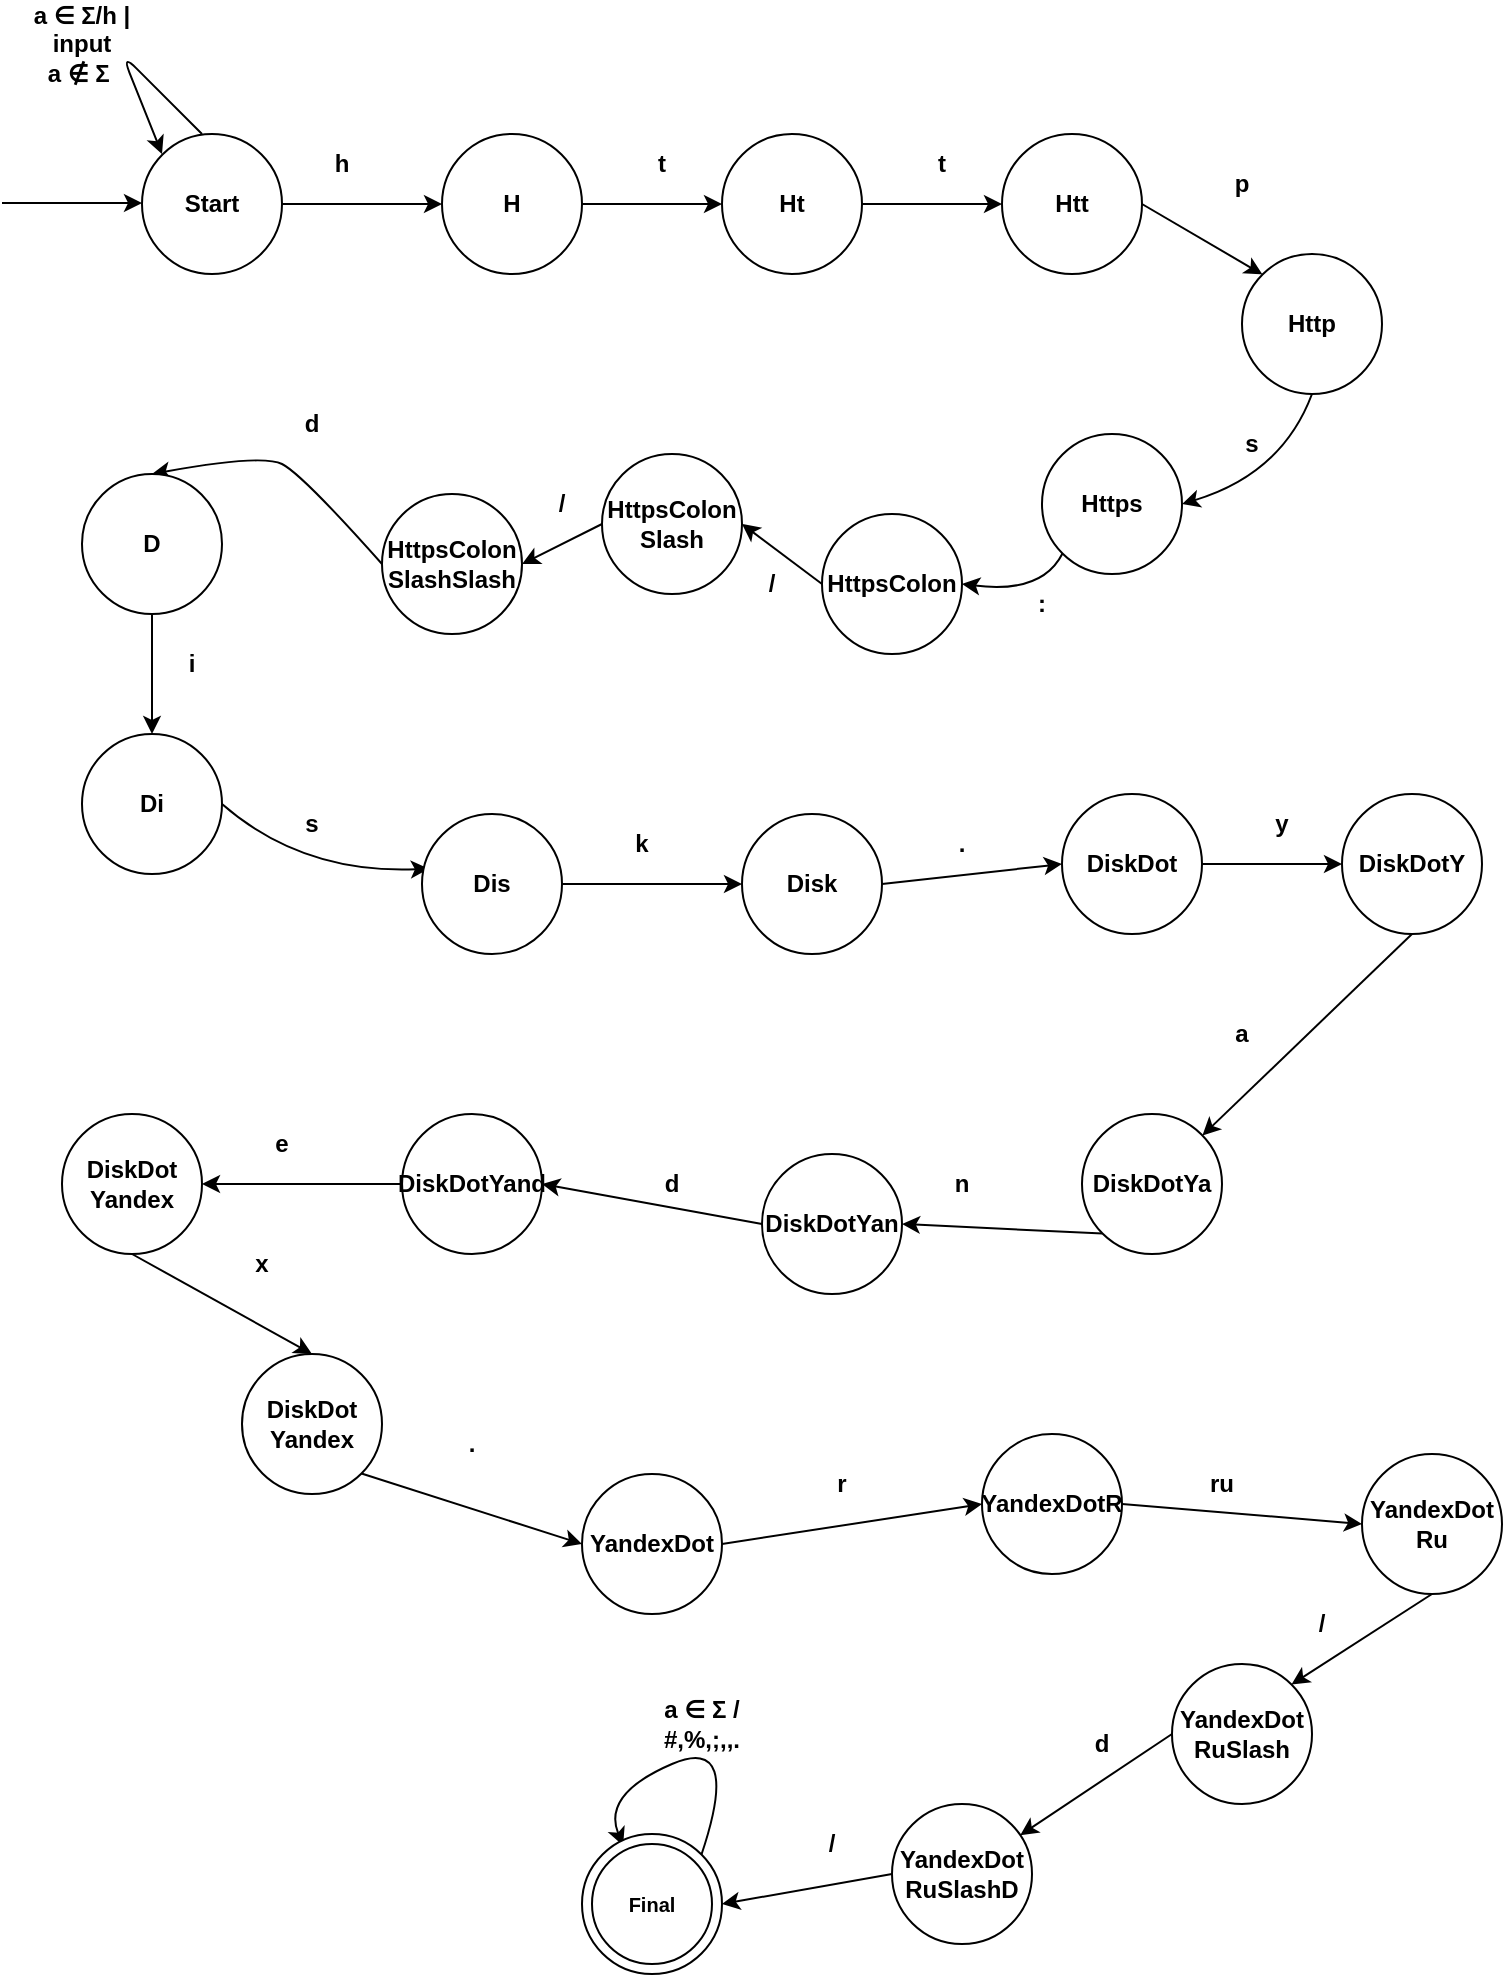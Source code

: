 <mxfile>
    <diagram id="eH6yC-BO96H5wbYRfA5x" name="Page-1">
        <mxGraphModel dx="1094" dy="820" grid="1" gridSize="10" guides="1" tooltips="1" connect="1" arrows="1" fold="1" page="1" pageScale="1" pageWidth="827" pageHeight="1169" math="0" shadow="0">
            <root>
                <mxCell id="0"/>
                <mxCell id="1" parent="0"/>
                <mxCell id="2" style="edgeStyle=none;html=1;exitX=1;exitY=0.5;exitDx=0;exitDy=0;entryX=0;entryY=0.5;entryDx=0;entryDy=0;shadow=0;rounded=0;curved=1;fontStyle=1" edge="1" parent="1" source="3" target="6">
                    <mxGeometry relative="1" as="geometry"/>
                </mxCell>
                <mxCell id="3" value="Start" style="ellipse;whiteSpace=wrap;html=1;aspect=fixed;shadow=0;fontStyle=1" vertex="1" parent="1">
                    <mxGeometry x="110" y="120" width="70" height="70" as="geometry"/>
                </mxCell>
                <mxCell id="4" style="edgeStyle=none;html=1;exitX=1;exitY=0.5;exitDx=0;exitDy=0;entryX=0;entryY=0.5;entryDx=0;entryDy=0;rounded=0;curved=1;shadow=0;fontStyle=1" edge="1" parent="1" source="6" target="9">
                    <mxGeometry relative="1" as="geometry"/>
                </mxCell>
                <mxCell id="6" value="H" style="ellipse;whiteSpace=wrap;html=1;aspect=fixed;shadow=0;fontStyle=1" vertex="1" parent="1">
                    <mxGeometry x="260" y="120" width="70" height="70" as="geometry"/>
                </mxCell>
                <mxCell id="7" style="edgeStyle=none;html=1;exitX=1;exitY=0.5;exitDx=0;exitDy=0;entryX=0;entryY=0.5;entryDx=0;entryDy=0;rounded=0;curved=1;shadow=0;fontStyle=1" edge="1" parent="1" source="9" target="12">
                    <mxGeometry relative="1" as="geometry"/>
                </mxCell>
                <mxCell id="9" value="Ht" style="ellipse;whiteSpace=wrap;html=1;aspect=fixed;shadow=0;fontStyle=1" vertex="1" parent="1">
                    <mxGeometry x="400" y="120" width="70" height="70" as="geometry"/>
                </mxCell>
                <mxCell id="10" style="edgeStyle=none;html=1;exitX=1;exitY=0.5;exitDx=0;exitDy=0;entryX=0;entryY=0;entryDx=0;entryDy=0;rounded=0;curved=1;shadow=0;fontStyle=1" edge="1" parent="1" source="12" target="15">
                    <mxGeometry relative="1" as="geometry"/>
                </mxCell>
                <mxCell id="12" value="Htt" style="ellipse;whiteSpace=wrap;html=1;aspect=fixed;shadow=0;fontStyle=1" vertex="1" parent="1">
                    <mxGeometry x="540" y="120" width="70" height="70" as="geometry"/>
                </mxCell>
                <mxCell id="13" style="edgeStyle=none;html=1;exitX=0.5;exitY=1;exitDx=0;exitDy=0;entryX=1;entryY=0.5;entryDx=0;entryDy=0;shadow=0;rounded=0;curved=1;fontStyle=1" edge="1" parent="1" source="15" target="18">
                    <mxGeometry relative="1" as="geometry">
                        <Array as="points">
                            <mxPoint x="680" y="290"/>
                        </Array>
                    </mxGeometry>
                </mxCell>
                <mxCell id="15" value="Http" style="ellipse;whiteSpace=wrap;html=1;aspect=fixed;shadow=0;fontStyle=1" vertex="1" parent="1">
                    <mxGeometry x="660" y="180" width="70" height="70" as="geometry"/>
                </mxCell>
                <mxCell id="16" style="edgeStyle=none;html=1;exitX=0;exitY=1;exitDx=0;exitDy=0;entryX=1;entryY=0.5;entryDx=0;entryDy=0;rounded=0;curved=1;shadow=0;fontStyle=1" edge="1" parent="1" source="18" target="21">
                    <mxGeometry relative="1" as="geometry">
                        <Array as="points">
                            <mxPoint x="560" y="350"/>
                        </Array>
                    </mxGeometry>
                </mxCell>
                <mxCell id="18" value="Https" style="ellipse;whiteSpace=wrap;html=1;aspect=fixed;shadow=0;fontStyle=1" vertex="1" parent="1">
                    <mxGeometry x="560" y="270" width="70" height="70" as="geometry"/>
                </mxCell>
                <mxCell id="19" style="edgeStyle=none;html=1;exitX=0;exitY=0.5;exitDx=0;exitDy=0;entryX=1;entryY=0.5;entryDx=0;entryDy=0;rounded=0;curved=1;shadow=0;fontStyle=1" edge="1" parent="1" source="21" target="23">
                    <mxGeometry relative="1" as="geometry"/>
                </mxCell>
                <mxCell id="21" value="HttpsColon" style="ellipse;whiteSpace=wrap;html=1;aspect=fixed;shadow=0;fontStyle=1" vertex="1" parent="1">
                    <mxGeometry x="450" y="310" width="70" height="70" as="geometry"/>
                </mxCell>
                <mxCell id="22" style="edgeStyle=none;html=1;exitX=0;exitY=0.5;exitDx=0;exitDy=0;entryX=1;entryY=0.5;entryDx=0;entryDy=0;rounded=0;curved=1;shadow=0;fontStyle=1" edge="1" parent="1" source="23" target="26">
                    <mxGeometry relative="1" as="geometry"/>
                </mxCell>
                <mxCell id="23" value="HttpsColon&lt;div&gt;Slash&lt;/div&gt;" style="ellipse;whiteSpace=wrap;html=1;aspect=fixed;shadow=0;fontStyle=1" vertex="1" parent="1">
                    <mxGeometry x="340" y="280" width="70" height="70" as="geometry"/>
                </mxCell>
                <mxCell id="24" style="edgeStyle=none;html=1;exitX=0;exitY=0.5;exitDx=0;exitDy=0;entryX=0.5;entryY=0;entryDx=0;entryDy=0;shadow=0;rounded=0;curved=1;fontStyle=1" edge="1" parent="1" source="26" target="29">
                    <mxGeometry relative="1" as="geometry">
                        <Array as="points">
                            <mxPoint x="190" y="290"/>
                            <mxPoint x="170" y="280"/>
                        </Array>
                    </mxGeometry>
                </mxCell>
                <mxCell id="26" value="HttpsColon&lt;div&gt;SlashSlash&lt;/div&gt;" style="ellipse;whiteSpace=wrap;html=1;aspect=fixed;shadow=0;fontStyle=1" vertex="1" parent="1">
                    <mxGeometry x="230" y="300" width="70" height="70" as="geometry"/>
                </mxCell>
                <mxCell id="27" style="edgeStyle=none;html=1;exitX=0.5;exitY=1;exitDx=0;exitDy=0;entryX=0.5;entryY=0;entryDx=0;entryDy=0;shadow=0;rounded=0;curved=1;fontStyle=1" edge="1" parent="1" source="29" target="32">
                    <mxGeometry relative="1" as="geometry"/>
                </mxCell>
                <mxCell id="29" value="D" style="ellipse;whiteSpace=wrap;html=1;aspect=fixed;shadow=0;fontStyle=1" vertex="1" parent="1">
                    <mxGeometry x="80" y="290" width="70" height="70" as="geometry"/>
                </mxCell>
                <mxCell id="30" style="edgeStyle=none;html=1;exitX=1;exitY=0.5;exitDx=0;exitDy=0;entryX=0.049;entryY=0.391;entryDx=0;entryDy=0;entryPerimeter=0;shadow=0;rounded=0;curved=1;fontStyle=1" edge="1" parent="1" source="32" target="35">
                    <mxGeometry relative="1" as="geometry">
                        <Array as="points">
                            <mxPoint x="190" y="490"/>
                        </Array>
                    </mxGeometry>
                </mxCell>
                <mxCell id="32" value="Di" style="ellipse;whiteSpace=wrap;html=1;aspect=fixed;shadow=0;fontStyle=1" vertex="1" parent="1">
                    <mxGeometry x="80" y="420" width="70" height="70" as="geometry"/>
                </mxCell>
                <mxCell id="33" style="edgeStyle=none;html=1;exitX=1;exitY=0.5;exitDx=0;exitDy=0;entryX=0;entryY=0.5;entryDx=0;entryDy=0;shadow=0;rounded=0;curved=1;fontStyle=1" edge="1" parent="1" source="35" target="38">
                    <mxGeometry relative="1" as="geometry"/>
                </mxCell>
                <mxCell id="35" value="Dis" style="ellipse;whiteSpace=wrap;html=1;aspect=fixed;shadow=0;fontStyle=1" vertex="1" parent="1">
                    <mxGeometry x="250" y="460" width="70" height="70" as="geometry"/>
                </mxCell>
                <mxCell id="36" style="edgeStyle=none;html=1;exitX=1;exitY=0.5;exitDx=0;exitDy=0;entryX=0;entryY=0.5;entryDx=0;entryDy=0;shadow=0;rounded=0;curved=1;fontStyle=1" edge="1" parent="1" source="38" target="41">
                    <mxGeometry relative="1" as="geometry"/>
                </mxCell>
                <mxCell id="38" value="Disk" style="ellipse;whiteSpace=wrap;html=1;aspect=fixed;shadow=0;fontStyle=1" vertex="1" parent="1">
                    <mxGeometry x="410" y="460" width="70" height="70" as="geometry"/>
                </mxCell>
                <mxCell id="39" style="edgeStyle=none;html=1;exitX=1;exitY=0.5;exitDx=0;exitDy=0;shadow=0;rounded=0;curved=1;fontStyle=1" edge="1" parent="1" source="41" target="44">
                    <mxGeometry relative="1" as="geometry"/>
                </mxCell>
                <mxCell id="41" value="DiskDot" style="ellipse;whiteSpace=wrap;html=1;aspect=fixed;shadow=0;fontStyle=1" vertex="1" parent="1">
                    <mxGeometry x="570" y="450" width="70" height="70" as="geometry"/>
                </mxCell>
                <mxCell id="42" style="edgeStyle=none;html=1;exitX=0.5;exitY=1;exitDx=0;exitDy=0;shadow=0;rounded=0;curved=1;fontStyle=1" edge="1" parent="1" source="44" target="47">
                    <mxGeometry relative="1" as="geometry"/>
                </mxCell>
                <mxCell id="44" value="DiskDotY" style="ellipse;whiteSpace=wrap;html=1;aspect=fixed;shadow=0;fontStyle=1" vertex="1" parent="1">
                    <mxGeometry x="710" y="450" width="70" height="70" as="geometry"/>
                </mxCell>
                <mxCell id="45" style="edgeStyle=none;html=1;exitX=0;exitY=1;exitDx=0;exitDy=0;entryX=1;entryY=0.5;entryDx=0;entryDy=0;shadow=0;rounded=0;curved=1;fontStyle=1" edge="1" parent="1" source="47" target="50">
                    <mxGeometry relative="1" as="geometry"/>
                </mxCell>
                <mxCell id="47" value="DiskDotYa" style="ellipse;whiteSpace=wrap;html=1;aspect=fixed;shadow=0;fontStyle=1" vertex="1" parent="1">
                    <mxGeometry x="580" y="610" width="70" height="70" as="geometry"/>
                </mxCell>
                <mxCell id="48" style="edgeStyle=none;html=1;exitX=0;exitY=0.5;exitDx=0;exitDy=0;entryX=1;entryY=0.5;entryDx=0;entryDy=0;shadow=0;rounded=0;curved=1;fontStyle=1" edge="1" parent="1" source="50" target="53">
                    <mxGeometry relative="1" as="geometry"/>
                </mxCell>
                <mxCell id="50" value="DiskDotYan" style="ellipse;whiteSpace=wrap;html=1;aspect=fixed;shadow=0;fontStyle=1" vertex="1" parent="1">
                    <mxGeometry x="420" y="630" width="70" height="70" as="geometry"/>
                </mxCell>
                <mxCell id="51" style="edgeStyle=none;html=1;exitX=0;exitY=0.5;exitDx=0;exitDy=0;entryX=1;entryY=0.5;entryDx=0;entryDy=0;shadow=0;rounded=0;curved=1;fontStyle=1" edge="1" parent="1" source="53" target="56">
                    <mxGeometry relative="1" as="geometry"/>
                </mxCell>
                <mxCell id="53" value="DiskDotYand" style="ellipse;whiteSpace=wrap;html=1;aspect=fixed;shadow=0;fontStyle=1" vertex="1" parent="1">
                    <mxGeometry x="240" y="610" width="70" height="70" as="geometry"/>
                </mxCell>
                <mxCell id="54" style="edgeStyle=none;html=1;exitX=0.5;exitY=1;exitDx=0;exitDy=0;entryX=0.5;entryY=0;entryDx=0;entryDy=0;shadow=0;rounded=0;curved=1;fontStyle=1" edge="1" parent="1" source="56" target="59">
                    <mxGeometry relative="1" as="geometry"/>
                </mxCell>
                <mxCell id="56" value="DiskDot&lt;div&gt;Yandex&lt;/div&gt;" style="ellipse;whiteSpace=wrap;html=1;aspect=fixed;shadow=0;fontStyle=1" vertex="1" parent="1">
                    <mxGeometry x="70" y="610" width="70" height="70" as="geometry"/>
                </mxCell>
                <mxCell id="57" style="edgeStyle=none;html=1;exitX=1;exitY=1;exitDx=0;exitDy=0;entryX=0;entryY=0.5;entryDx=0;entryDy=0;shadow=0;rounded=0;curved=1;fontStyle=1" edge="1" parent="1" source="59" target="62">
                    <mxGeometry relative="1" as="geometry"/>
                </mxCell>
                <mxCell id="59" value="DiskDot&lt;div&gt;Yandex&lt;/div&gt;" style="ellipse;whiteSpace=wrap;html=1;aspect=fixed;shadow=0;fontStyle=1" vertex="1" parent="1">
                    <mxGeometry x="160" y="730" width="70" height="70" as="geometry"/>
                </mxCell>
                <mxCell id="60" style="edgeStyle=none;html=1;exitX=1;exitY=0.5;exitDx=0;exitDy=0;entryX=0;entryY=0.5;entryDx=0;entryDy=0;shadow=0;rounded=0;curved=1;fontStyle=1" edge="1" parent="1" source="62" target="65">
                    <mxGeometry relative="1" as="geometry"/>
                </mxCell>
                <mxCell id="62" value="YandexDot" style="ellipse;whiteSpace=wrap;html=1;aspect=fixed;shadow=0;fontStyle=1" vertex="1" parent="1">
                    <mxGeometry x="330" y="790" width="70" height="70" as="geometry"/>
                </mxCell>
                <mxCell id="63" style="edgeStyle=none;html=1;exitX=1;exitY=0.5;exitDx=0;exitDy=0;entryX=0;entryY=0.5;entryDx=0;entryDy=0;shadow=0;rounded=0;curved=1;fontStyle=1" edge="1" parent="1" source="65" target="68">
                    <mxGeometry relative="1" as="geometry"/>
                </mxCell>
                <mxCell id="65" value="YandexDotR" style="ellipse;whiteSpace=wrap;html=1;aspect=fixed;shadow=0;fontStyle=1" vertex="1" parent="1">
                    <mxGeometry x="530" y="770" width="70" height="70" as="geometry"/>
                </mxCell>
                <mxCell id="66" style="edgeStyle=none;html=1;exitX=0.5;exitY=1;exitDx=0;exitDy=0;entryX=1;entryY=0;entryDx=0;entryDy=0;shadow=0;rounded=0;curved=1;fontStyle=1" edge="1" parent="1" source="68" target="71">
                    <mxGeometry relative="1" as="geometry"/>
                </mxCell>
                <mxCell id="68" value="YandexDot&lt;div&gt;Ru&lt;/div&gt;" style="ellipse;whiteSpace=wrap;html=1;aspect=fixed;shadow=0;fontStyle=1" vertex="1" parent="1">
                    <mxGeometry x="720" y="780" width="70" height="70" as="geometry"/>
                </mxCell>
                <mxCell id="69" style="edgeStyle=none;html=1;exitX=0;exitY=0.5;exitDx=0;exitDy=0;shadow=0;rounded=0;curved=1;fontStyle=1" edge="1" parent="1" source="71" target="74">
                    <mxGeometry relative="1" as="geometry"/>
                </mxCell>
                <mxCell id="71" value="YandexDot&lt;div&gt;RuSlash&lt;/div&gt;" style="ellipse;whiteSpace=wrap;html=1;aspect=fixed;shadow=0;fontStyle=1" vertex="1" parent="1">
                    <mxGeometry x="625" y="885" width="70" height="70" as="geometry"/>
                </mxCell>
                <mxCell id="72" style="edgeStyle=none;html=1;exitX=0;exitY=0.5;exitDx=0;exitDy=0;entryX=1;entryY=0.5;entryDx=0;entryDy=0;fontFamily=Helvetica;fontSize=12;fontColor=default;shadow=0;rounded=0;curved=1;fontStyle=1" edge="1" parent="1" source="74" target="104">
                    <mxGeometry relative="1" as="geometry"/>
                </mxCell>
                <mxCell id="74" value="YandexDot&lt;div&gt;RuSlashD&lt;/div&gt;" style="ellipse;whiteSpace=wrap;html=1;aspect=fixed;shadow=0;fontStyle=1" vertex="1" parent="1">
                    <mxGeometry x="485" y="955" width="70" height="70" as="geometry"/>
                </mxCell>
                <mxCell id="78" value="p" style="text;html=1;align=center;verticalAlign=middle;whiteSpace=wrap;rounded=0;shadow=0;fontStyle=1" vertex="1" parent="1">
                    <mxGeometry x="630" y="130" width="60" height="30" as="geometry"/>
                </mxCell>
                <mxCell id="79" value="s" style="text;html=1;align=center;verticalAlign=middle;whiteSpace=wrap;rounded=0;shadow=0;fontStyle=1" vertex="1" parent="1">
                    <mxGeometry x="635" y="260" width="60" height="30" as="geometry"/>
                </mxCell>
                <mxCell id="80" value=":" style="text;html=1;align=center;verticalAlign=middle;whiteSpace=wrap;rounded=0;shadow=0;fontStyle=1" vertex="1" parent="1">
                    <mxGeometry x="530" y="340" width="60" height="30" as="geometry"/>
                </mxCell>
                <mxCell id="81" value="/" style="text;html=1;align=center;verticalAlign=middle;whiteSpace=wrap;rounded=0;shadow=0;fontStyle=1" vertex="1" parent="1">
                    <mxGeometry x="395" y="330" width="60" height="30" as="geometry"/>
                </mxCell>
                <mxCell id="83" value="/" style="text;html=1;align=center;verticalAlign=middle;whiteSpace=wrap;rounded=0;shadow=0;fontStyle=1" vertex="1" parent="1">
                    <mxGeometry x="290" y="290" width="60" height="30" as="geometry"/>
                </mxCell>
                <mxCell id="84" value="d" style="text;html=1;align=center;verticalAlign=middle;whiteSpace=wrap;rounded=0;shadow=0;fontStyle=1" vertex="1" parent="1">
                    <mxGeometry x="165" y="250" width="60" height="30" as="geometry"/>
                </mxCell>
                <mxCell id="85" value="i" style="text;html=1;align=center;verticalAlign=middle;whiteSpace=wrap;rounded=0;shadow=0;fontStyle=1" vertex="1" parent="1">
                    <mxGeometry x="105" y="370" width="60" height="30" as="geometry"/>
                </mxCell>
                <mxCell id="86" value="s" style="text;html=1;align=center;verticalAlign=middle;whiteSpace=wrap;rounded=0;shadow=0;fontStyle=1" vertex="1" parent="1">
                    <mxGeometry x="165" y="450" width="60" height="30" as="geometry"/>
                </mxCell>
                <mxCell id="87" value="k" style="text;html=1;align=center;verticalAlign=middle;whiteSpace=wrap;rounded=0;shadow=0;fontStyle=1" vertex="1" parent="1">
                    <mxGeometry x="330" y="460" width="60" height="30" as="geometry"/>
                </mxCell>
                <mxCell id="88" value="." style="text;html=1;align=center;verticalAlign=middle;whiteSpace=wrap;rounded=0;shadow=0;fontStyle=1" vertex="1" parent="1">
                    <mxGeometry x="490" y="460" width="60" height="30" as="geometry"/>
                </mxCell>
                <mxCell id="89" value="y" style="text;html=1;align=center;verticalAlign=middle;whiteSpace=wrap;rounded=0;shadow=0;fontStyle=1" vertex="1" parent="1">
                    <mxGeometry x="650" y="450" width="60" height="30" as="geometry"/>
                </mxCell>
                <mxCell id="90" value="a" style="text;html=1;align=center;verticalAlign=middle;whiteSpace=wrap;rounded=0;shadow=0;fontStyle=1" vertex="1" parent="1">
                    <mxGeometry x="630" y="555" width="60" height="30" as="geometry"/>
                </mxCell>
                <mxCell id="91" value="n" style="text;html=1;align=center;verticalAlign=middle;whiteSpace=wrap;rounded=0;shadow=0;fontStyle=1" vertex="1" parent="1">
                    <mxGeometry x="490" y="630" width="60" height="30" as="geometry"/>
                </mxCell>
                <mxCell id="92" value="d" style="text;html=1;align=center;verticalAlign=middle;whiteSpace=wrap;rounded=0;shadow=0;fontStyle=1" vertex="1" parent="1">
                    <mxGeometry x="345" y="630" width="60" height="30" as="geometry"/>
                </mxCell>
                <mxCell id="93" value="e" style="text;html=1;align=center;verticalAlign=middle;whiteSpace=wrap;rounded=0;shadow=0;fontStyle=1" vertex="1" parent="1">
                    <mxGeometry x="150" y="610" width="60" height="30" as="geometry"/>
                </mxCell>
                <mxCell id="94" value="x" style="text;html=1;align=center;verticalAlign=middle;whiteSpace=wrap;rounded=0;shadow=0;fontStyle=1" vertex="1" parent="1">
                    <mxGeometry x="140" y="670" width="60" height="30" as="geometry"/>
                </mxCell>
                <mxCell id="95" value="." style="text;html=1;align=center;verticalAlign=middle;whiteSpace=wrap;rounded=0;shadow=0;fontStyle=1" vertex="1" parent="1">
                    <mxGeometry x="245" y="760" width="60" height="30" as="geometry"/>
                </mxCell>
                <mxCell id="96" value="r" style="text;html=1;align=center;verticalAlign=middle;whiteSpace=wrap;rounded=0;shadow=0;fontStyle=1" vertex="1" parent="1">
                    <mxGeometry x="430" y="780" width="60" height="30" as="geometry"/>
                </mxCell>
                <mxCell id="97" value="ru" style="text;html=1;align=center;verticalAlign=middle;whiteSpace=wrap;rounded=0;shadow=0;fontStyle=1" vertex="1" parent="1">
                    <mxGeometry x="620" y="780" width="60" height="30" as="geometry"/>
                </mxCell>
                <mxCell id="98" value="/" style="text;html=1;align=center;verticalAlign=middle;whiteSpace=wrap;rounded=0;shadow=0;fontStyle=1" vertex="1" parent="1">
                    <mxGeometry x="670" y="850" width="60" height="30" as="geometry"/>
                </mxCell>
                <mxCell id="99" value="d" style="text;html=1;align=center;verticalAlign=middle;whiteSpace=wrap;rounded=0;shadow=0;fontStyle=1" vertex="1" parent="1">
                    <mxGeometry x="560" y="910" width="60" height="30" as="geometry"/>
                </mxCell>
                <mxCell id="100" value="/" style="text;html=1;align=center;verticalAlign=middle;whiteSpace=wrap;rounded=0;shadow=0;fontStyle=1" vertex="1" parent="1">
                    <mxGeometry x="425" y="960" width="60" height="30" as="geometry"/>
                </mxCell>
                <mxCell id="101" style="edgeStyle=none;html=1;exitX=1;exitY=0;exitDx=0;exitDy=0;entryX=0.294;entryY=0.083;entryDx=0;entryDy=0;rounded=0;curved=1;entryPerimeter=0;shadow=0;fontStyle=1" edge="1" parent="1">
                    <mxGeometry relative="1" as="geometry">
                        <mxPoint x="389.749" y="980.251" as="sourcePoint"/>
                        <mxPoint x="350.58" y="975.81" as="targetPoint"/>
                        <Array as="points">
                            <mxPoint x="410" y="920"/>
                            <mxPoint x="340" y="950"/>
                        </Array>
                    </mxGeometry>
                </mxCell>
                <mxCell id="102" value="a ∈ Σ / #,%,;,,." style="text;html=1;align=center;verticalAlign=middle;whiteSpace=wrap;rounded=0;shadow=0;fontStyle=1" vertex="1" parent="1">
                    <mxGeometry x="360" y="900" width="60" height="30" as="geometry"/>
                </mxCell>
                <mxCell id="103" value="" style="endArrow=classic;html=1;shadow=0;rounded=0;curved=1;fontStyle=1" edge="1" parent="1">
                    <mxGeometry width="50" height="50" relative="1" as="geometry">
                        <mxPoint x="40" y="154.5" as="sourcePoint"/>
                        <mxPoint x="110" y="154.5" as="targetPoint"/>
                    </mxGeometry>
                </mxCell>
                <mxCell id="104" value="" style="ellipse;whiteSpace=wrap;html=1;aspect=fixed;shadow=0;fontStyle=1" vertex="1" parent="1">
                    <mxGeometry x="330" y="970" width="70" height="70" as="geometry"/>
                </mxCell>
                <mxCell id="105" value="" style="verticalLabelPosition=bottom;verticalAlign=top;html=1;shape=mxgraph.flowchart.on-page_reference;shadow=0;strokeColor=default;align=center;fontFamily=Helvetica;fontSize=12;fontColor=default;fillColor=default;fontStyle=1" vertex="1" parent="1">
                    <mxGeometry x="335" y="975" width="60" height="60" as="geometry"/>
                </mxCell>
                <mxCell id="106" value="&lt;span style=&quot;font-size: 10px;&quot;&gt;Final&lt;/span&gt;" style="text;html=1;align=center;verticalAlign=middle;whiteSpace=wrap;rounded=0;fontFamily=Helvetica;fontSize=12;fontColor=default;shadow=0;fontStyle=1" vertex="1" parent="1">
                    <mxGeometry x="335" y="990" width="60" height="30" as="geometry"/>
                </mxCell>
                <mxCell id="134" value="" style="endArrow=classic;html=1;exitX=0.429;exitY=0;exitDx=0;exitDy=0;exitPerimeter=0;entryX=0;entryY=0;entryDx=0;entryDy=0;" edge="1" parent="1">
                    <mxGeometry width="50" height="50" relative="1" as="geometry">
                        <mxPoint x="140" y="120" as="sourcePoint"/>
                        <mxPoint x="120" y="130" as="targetPoint"/>
                        <Array as="points">
                            <mxPoint x="100" y="80"/>
                        </Array>
                    </mxGeometry>
                </mxCell>
                <mxCell id="135" value="a ∈ Σ/h | input&lt;div&gt;a ∉ Σ&amp;nbsp;&lt;/div&gt;" style="text;html=1;align=center;verticalAlign=middle;whiteSpace=wrap;rounded=0;shadow=0;fontStyle=1" vertex="1" parent="1">
                    <mxGeometry x="50" y="60" width="60" height="30" as="geometry"/>
                </mxCell>
                <mxCell id="136" value="h" style="text;html=1;align=center;verticalAlign=middle;whiteSpace=wrap;rounded=0;shadow=0;fontStyle=1" vertex="1" parent="1">
                    <mxGeometry x="180" y="120" width="60" height="30" as="geometry"/>
                </mxCell>
                <mxCell id="137" value="t" style="text;html=1;align=center;verticalAlign=middle;whiteSpace=wrap;rounded=0;shadow=0;fontStyle=1" vertex="1" parent="1">
                    <mxGeometry x="340" y="120" width="60" height="30" as="geometry"/>
                </mxCell>
                <mxCell id="138" value="t" style="text;html=1;align=center;verticalAlign=middle;whiteSpace=wrap;rounded=0;shadow=0;fontStyle=1" vertex="1" parent="1">
                    <mxGeometry x="480" y="120" width="60" height="30" as="geometry"/>
                </mxCell>
            </root>
        </mxGraphModel>
    </diagram>
</mxfile>